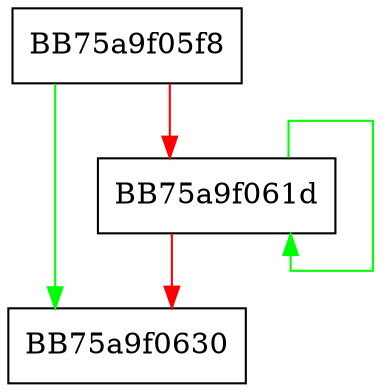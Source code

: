digraph _Put {
  node [shape="box"];
  graph [splines=ortho];
  BB75a9f05f8 -> BB75a9f0630 [color="green"];
  BB75a9f05f8 -> BB75a9f061d [color="red"];
  BB75a9f061d -> BB75a9f061d [color="green"];
  BB75a9f061d -> BB75a9f0630 [color="red"];
}